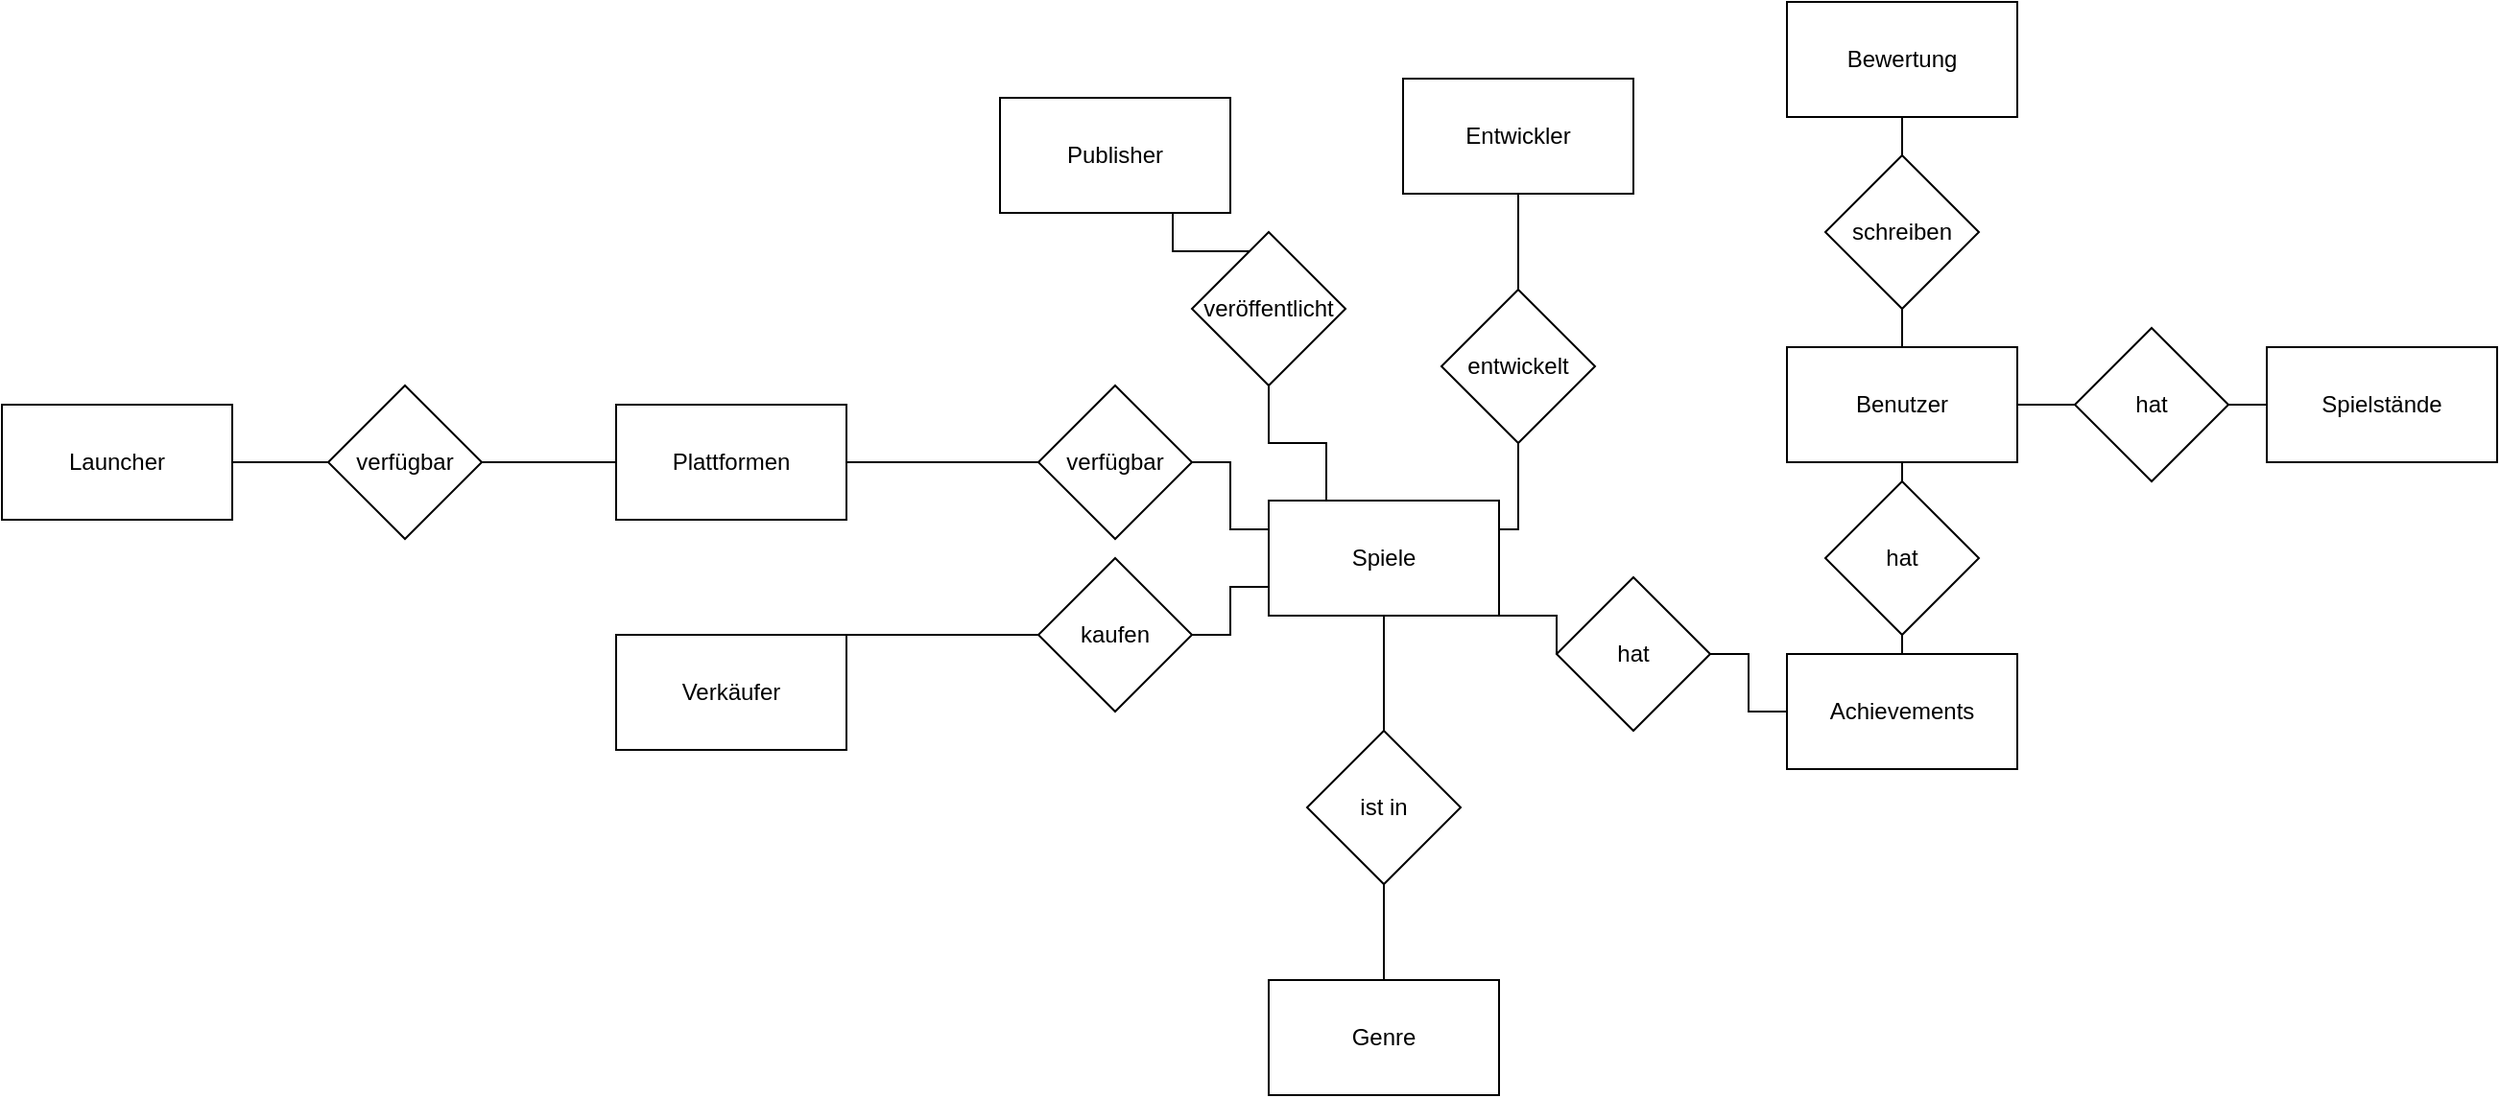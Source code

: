 <mxfile version="24.2.8" type="github">
  <diagram name="Seite-1" id="3Ed0-SD99Jg68NBAZVRs">
    <mxGraphModel dx="2150" dy="1844" grid="1" gridSize="10" guides="1" tooltips="1" connect="1" arrows="1" fold="1" page="1" pageScale="1" pageWidth="827" pageHeight="1169" math="0" shadow="0">
      <root>
        <mxCell id="0" />
        <mxCell id="1" parent="0" />
        <mxCell id="JH0JdN0bpJRm6i2AGFRD-3" style="edgeStyle=orthogonalEdgeStyle;rounded=0;orthogonalLoop=1;jettySize=auto;html=1;exitX=1;exitY=1;exitDx=0;exitDy=0;entryX=0;entryY=0.5;entryDx=0;entryDy=0;endArrow=none;endFill=0;" edge="1" parent="1" source="zY_2zvcs_w1np9knwVuP-1" target="JH0JdN0bpJRm6i2AGFRD-1">
          <mxGeometry relative="1" as="geometry" />
        </mxCell>
        <mxCell id="JH0JdN0bpJRm6i2AGFRD-17" style="edgeStyle=orthogonalEdgeStyle;rounded=0;orthogonalLoop=1;jettySize=auto;html=1;exitX=1;exitY=0.25;exitDx=0;exitDy=0;entryX=0.5;entryY=1;entryDx=0;entryDy=0;endArrow=none;endFill=0;" edge="1" parent="1" source="zY_2zvcs_w1np9knwVuP-1" target="JH0JdN0bpJRm6i2AGFRD-16">
          <mxGeometry relative="1" as="geometry">
            <Array as="points">
              <mxPoint x="340" y="255" />
            </Array>
          </mxGeometry>
        </mxCell>
        <mxCell id="zY_2zvcs_w1np9knwVuP-1" value="&lt;div&gt;Spiele&lt;/div&gt;" style="rounded=0;whiteSpace=wrap;html=1;" parent="1" vertex="1">
          <mxGeometry x="210" y="240" width="120" height="60" as="geometry" />
        </mxCell>
        <mxCell id="zY_2zvcs_w1np9knwVuP-2" value="&lt;div&gt;Entwickler&lt;/div&gt;" style="rounded=0;whiteSpace=wrap;html=1;" parent="1" vertex="1">
          <mxGeometry x="280" y="20" width="120" height="60" as="geometry" />
        </mxCell>
        <mxCell id="zY_2zvcs_w1np9knwVuP-3" value="&lt;div&gt;Plattformen&lt;/div&gt;" style="rounded=0;whiteSpace=wrap;html=1;" parent="1" vertex="1">
          <mxGeometry x="-130" y="190" width="120" height="60" as="geometry" />
        </mxCell>
        <mxCell id="zY_2zvcs_w1np9knwVuP-4" value="&lt;div&gt;Launcher&lt;/div&gt;" style="rounded=0;whiteSpace=wrap;html=1;" parent="1" vertex="1">
          <mxGeometry x="-450" y="190" width="120" height="60" as="geometry" />
        </mxCell>
        <mxCell id="zY_2zvcs_w1np9knwVuP-5" value="Benutzer" style="rounded=0;whiteSpace=wrap;html=1;" parent="1" vertex="1">
          <mxGeometry x="480" y="160" width="120" height="60" as="geometry" />
        </mxCell>
        <mxCell id="zY_2zvcs_w1np9knwVuP-6" value="Bewertung" style="rounded=0;whiteSpace=wrap;html=1;" parent="1" vertex="1">
          <mxGeometry x="480" y="-20" width="120" height="60" as="geometry" />
        </mxCell>
        <mxCell id="zY_2zvcs_w1np9knwVuP-7" value="Spielstände" style="rounded=0;whiteSpace=wrap;html=1;" parent="1" vertex="1">
          <mxGeometry x="730" y="160" width="120" height="60" as="geometry" />
        </mxCell>
        <mxCell id="JH0JdN0bpJRm6i2AGFRD-22" style="edgeStyle=orthogonalEdgeStyle;rounded=0;orthogonalLoop=1;jettySize=auto;html=1;exitX=0.75;exitY=1;exitDx=0;exitDy=0;entryX=0.5;entryY=0;entryDx=0;entryDy=0;endArrow=none;endFill=0;" edge="1" parent="1" source="zY_2zvcs_w1np9knwVuP-8" target="JH0JdN0bpJRm6i2AGFRD-19">
          <mxGeometry relative="1" as="geometry" />
        </mxCell>
        <mxCell id="zY_2zvcs_w1np9knwVuP-8" value="Publisher" style="rounded=0;whiteSpace=wrap;html=1;" parent="1" vertex="1">
          <mxGeometry x="70" y="30" width="120" height="60" as="geometry" />
        </mxCell>
        <mxCell id="zY_2zvcs_w1np9knwVuP-9" value="Achievements" style="rounded=0;whiteSpace=wrap;html=1;" parent="1" vertex="1">
          <mxGeometry x="480" y="320" width="120" height="60" as="geometry" />
        </mxCell>
        <mxCell id="zY_2zvcs_w1np9knwVuP-10" value="Verkäufer" style="rounded=0;whiteSpace=wrap;html=1;" parent="1" vertex="1">
          <mxGeometry x="-130" y="310" width="120" height="60" as="geometry" />
        </mxCell>
        <mxCell id="zY_2zvcs_w1np9knwVuP-11" value="Genre" style="rounded=0;whiteSpace=wrap;html=1;" parent="1" vertex="1">
          <mxGeometry x="210" y="490" width="120" height="60" as="geometry" />
        </mxCell>
        <mxCell id="JH0JdN0bpJRm6i2AGFRD-2" style="edgeStyle=orthogonalEdgeStyle;rounded=0;orthogonalLoop=1;jettySize=auto;html=1;exitX=1;exitY=0.5;exitDx=0;exitDy=0;entryX=0;entryY=0.5;entryDx=0;entryDy=0;curved=0;endArrow=none;endFill=0;" edge="1" parent="1" source="JH0JdN0bpJRm6i2AGFRD-1" target="zY_2zvcs_w1np9knwVuP-9">
          <mxGeometry relative="1" as="geometry" />
        </mxCell>
        <mxCell id="JH0JdN0bpJRm6i2AGFRD-1" value="hat" style="rhombus;whiteSpace=wrap;html=1;" vertex="1" parent="1">
          <mxGeometry x="360" y="280" width="80" height="80" as="geometry" />
        </mxCell>
        <mxCell id="JH0JdN0bpJRm6i2AGFRD-5" style="edgeStyle=orthogonalEdgeStyle;rounded=0;orthogonalLoop=1;jettySize=auto;html=1;exitX=0.5;exitY=0;exitDx=0;exitDy=0;entryX=0.5;entryY=1;entryDx=0;entryDy=0;endArrow=none;endFill=0;" edge="1" parent="1" source="JH0JdN0bpJRm6i2AGFRD-4" target="zY_2zvcs_w1np9knwVuP-1">
          <mxGeometry relative="1" as="geometry" />
        </mxCell>
        <mxCell id="JH0JdN0bpJRm6i2AGFRD-4" value="ist in" style="rhombus;whiteSpace=wrap;html=1;" vertex="1" parent="1">
          <mxGeometry x="230" y="360" width="80" height="80" as="geometry" />
        </mxCell>
        <mxCell id="JH0JdN0bpJRm6i2AGFRD-6" style="edgeStyle=orthogonalEdgeStyle;rounded=0;orthogonalLoop=1;jettySize=auto;html=1;exitX=0.5;exitY=1;exitDx=0;exitDy=0;entryX=0.5;entryY=0;entryDx=0;entryDy=0;endArrow=none;endFill=0;" edge="1" parent="1" source="JH0JdN0bpJRm6i2AGFRD-4" target="zY_2zvcs_w1np9knwVuP-11">
          <mxGeometry relative="1" as="geometry">
            <mxPoint x="320" y="460" as="targetPoint" />
          </mxGeometry>
        </mxCell>
        <mxCell id="JH0JdN0bpJRm6i2AGFRD-8" style="edgeStyle=orthogonalEdgeStyle;rounded=0;orthogonalLoop=1;jettySize=auto;html=1;exitX=0;exitY=0.5;exitDx=0;exitDy=0;entryX=1;entryY=0;entryDx=0;entryDy=0;endArrow=none;endFill=0;" edge="1" parent="1" source="JH0JdN0bpJRm6i2AGFRD-7" target="zY_2zvcs_w1np9knwVuP-10">
          <mxGeometry relative="1" as="geometry">
            <Array as="points">
              <mxPoint x="-10" y="310" />
            </Array>
          </mxGeometry>
        </mxCell>
        <mxCell id="JH0JdN0bpJRm6i2AGFRD-9" style="edgeStyle=orthogonalEdgeStyle;rounded=0;orthogonalLoop=1;jettySize=auto;html=1;exitX=1;exitY=0.5;exitDx=0;exitDy=0;entryX=0;entryY=0.75;entryDx=0;entryDy=0;endArrow=none;endFill=0;" edge="1" parent="1" source="JH0JdN0bpJRm6i2AGFRD-7" target="zY_2zvcs_w1np9knwVuP-1">
          <mxGeometry relative="1" as="geometry">
            <Array as="points">
              <mxPoint x="190" y="310" />
              <mxPoint x="190" y="285" />
            </Array>
          </mxGeometry>
        </mxCell>
        <mxCell id="JH0JdN0bpJRm6i2AGFRD-7" value="&lt;div&gt;kaufen&lt;br&gt;&lt;/div&gt;" style="rhombus;whiteSpace=wrap;html=1;" vertex="1" parent="1">
          <mxGeometry x="90" y="270" width="80" height="80" as="geometry" />
        </mxCell>
        <mxCell id="JH0JdN0bpJRm6i2AGFRD-11" style="edgeStyle=orthogonalEdgeStyle;rounded=0;orthogonalLoop=1;jettySize=auto;html=1;exitX=1;exitY=0.5;exitDx=0;exitDy=0;entryX=0;entryY=0.25;entryDx=0;entryDy=0;endArrow=none;endFill=0;" edge="1" parent="1" source="JH0JdN0bpJRm6i2AGFRD-10" target="zY_2zvcs_w1np9knwVuP-1">
          <mxGeometry relative="1" as="geometry" />
        </mxCell>
        <mxCell id="JH0JdN0bpJRm6i2AGFRD-12" style="edgeStyle=orthogonalEdgeStyle;rounded=0;orthogonalLoop=1;jettySize=auto;html=1;exitX=0;exitY=0.5;exitDx=0;exitDy=0;endArrow=none;endFill=0;" edge="1" parent="1" source="JH0JdN0bpJRm6i2AGFRD-10" target="zY_2zvcs_w1np9knwVuP-3">
          <mxGeometry relative="1" as="geometry" />
        </mxCell>
        <mxCell id="JH0JdN0bpJRm6i2AGFRD-10" value="verfügbar" style="rhombus;whiteSpace=wrap;html=1;" vertex="1" parent="1">
          <mxGeometry x="90" y="180" width="80" height="80" as="geometry" />
        </mxCell>
        <mxCell id="JH0JdN0bpJRm6i2AGFRD-14" style="edgeStyle=orthogonalEdgeStyle;rounded=0;orthogonalLoop=1;jettySize=auto;html=1;exitX=1;exitY=0.5;exitDx=0;exitDy=0;endArrow=none;endFill=0;" edge="1" parent="1" source="JH0JdN0bpJRm6i2AGFRD-13" target="zY_2zvcs_w1np9knwVuP-3">
          <mxGeometry relative="1" as="geometry" />
        </mxCell>
        <mxCell id="JH0JdN0bpJRm6i2AGFRD-15" style="edgeStyle=orthogonalEdgeStyle;rounded=0;orthogonalLoop=1;jettySize=auto;html=1;exitX=0;exitY=0.5;exitDx=0;exitDy=0;entryX=1;entryY=0.5;entryDx=0;entryDy=0;endArrow=none;endFill=0;startArrow=none;startFill=0;" edge="1" parent="1" source="JH0JdN0bpJRm6i2AGFRD-13" target="zY_2zvcs_w1np9knwVuP-4">
          <mxGeometry relative="1" as="geometry" />
        </mxCell>
        <mxCell id="JH0JdN0bpJRm6i2AGFRD-13" value="&lt;div&gt;verfügbar&lt;/div&gt;" style="rhombus;whiteSpace=wrap;html=1;" vertex="1" parent="1">
          <mxGeometry x="-280" y="180" width="80" height="80" as="geometry" />
        </mxCell>
        <mxCell id="JH0JdN0bpJRm6i2AGFRD-18" style="edgeStyle=orthogonalEdgeStyle;rounded=0;orthogonalLoop=1;jettySize=auto;html=1;exitX=0.5;exitY=0;exitDx=0;exitDy=0;entryX=0.5;entryY=1;entryDx=0;entryDy=0;endArrow=none;endFill=0;" edge="1" parent="1" source="JH0JdN0bpJRm6i2AGFRD-16" target="zY_2zvcs_w1np9knwVuP-2">
          <mxGeometry relative="1" as="geometry" />
        </mxCell>
        <mxCell id="JH0JdN0bpJRm6i2AGFRD-16" value="entwickelt" style="rhombus;whiteSpace=wrap;html=1;" vertex="1" parent="1">
          <mxGeometry x="300" y="130" width="80" height="80" as="geometry" />
        </mxCell>
        <mxCell id="JH0JdN0bpJRm6i2AGFRD-21" style="edgeStyle=orthogonalEdgeStyle;rounded=0;orthogonalLoop=1;jettySize=auto;html=1;exitX=0.5;exitY=1;exitDx=0;exitDy=0;entryX=0.25;entryY=0;entryDx=0;entryDy=0;endArrow=none;endFill=0;" edge="1" parent="1" source="JH0JdN0bpJRm6i2AGFRD-19" target="zY_2zvcs_w1np9knwVuP-1">
          <mxGeometry relative="1" as="geometry" />
        </mxCell>
        <mxCell id="JH0JdN0bpJRm6i2AGFRD-19" value="&lt;div&gt;veröffentlicht&lt;/div&gt;" style="rhombus;whiteSpace=wrap;html=1;" vertex="1" parent="1">
          <mxGeometry x="170" y="100" width="80" height="80" as="geometry" />
        </mxCell>
        <mxCell id="JH0JdN0bpJRm6i2AGFRD-25" style="edgeStyle=orthogonalEdgeStyle;rounded=0;orthogonalLoop=1;jettySize=auto;html=1;exitX=1;exitY=0.5;exitDx=0;exitDy=0;entryX=0;entryY=0.5;entryDx=0;entryDy=0;endArrow=none;endFill=0;" edge="1" parent="1" source="JH0JdN0bpJRm6i2AGFRD-24" target="zY_2zvcs_w1np9knwVuP-7">
          <mxGeometry relative="1" as="geometry" />
        </mxCell>
        <mxCell id="JH0JdN0bpJRm6i2AGFRD-26" style="edgeStyle=orthogonalEdgeStyle;rounded=0;orthogonalLoop=1;jettySize=auto;html=1;exitX=0;exitY=0.5;exitDx=0;exitDy=0;entryX=1;entryY=0.5;entryDx=0;entryDy=0;endArrow=none;endFill=0;" edge="1" parent="1" source="JH0JdN0bpJRm6i2AGFRD-24" target="zY_2zvcs_w1np9knwVuP-5">
          <mxGeometry relative="1" as="geometry" />
        </mxCell>
        <mxCell id="JH0JdN0bpJRm6i2AGFRD-24" value="hat" style="rhombus;whiteSpace=wrap;html=1;" vertex="1" parent="1">
          <mxGeometry x="630" y="150" width="80" height="80" as="geometry" />
        </mxCell>
        <mxCell id="JH0JdN0bpJRm6i2AGFRD-28" style="edgeStyle=orthogonalEdgeStyle;rounded=0;orthogonalLoop=1;jettySize=auto;html=1;exitX=0.5;exitY=0;exitDx=0;exitDy=0;entryX=0.5;entryY=1;entryDx=0;entryDy=0;endArrow=none;endFill=0;" edge="1" parent="1" source="JH0JdN0bpJRm6i2AGFRD-27" target="zY_2zvcs_w1np9knwVuP-5">
          <mxGeometry relative="1" as="geometry" />
        </mxCell>
        <mxCell id="JH0JdN0bpJRm6i2AGFRD-29" style="edgeStyle=orthogonalEdgeStyle;rounded=0;orthogonalLoop=1;jettySize=auto;html=1;exitX=0.5;exitY=1;exitDx=0;exitDy=0;entryX=0.5;entryY=0;entryDx=0;entryDy=0;endArrow=none;endFill=0;" edge="1" parent="1" source="JH0JdN0bpJRm6i2AGFRD-27" target="zY_2zvcs_w1np9knwVuP-9">
          <mxGeometry relative="1" as="geometry" />
        </mxCell>
        <mxCell id="JH0JdN0bpJRm6i2AGFRD-27" value="hat" style="rhombus;whiteSpace=wrap;html=1;" vertex="1" parent="1">
          <mxGeometry x="500" y="230" width="80" height="80" as="geometry" />
        </mxCell>
        <mxCell id="JH0JdN0bpJRm6i2AGFRD-31" style="edgeStyle=orthogonalEdgeStyle;rounded=0;orthogonalLoop=1;jettySize=auto;html=1;exitX=0.5;exitY=0;exitDx=0;exitDy=0;entryX=0.5;entryY=1;entryDx=0;entryDy=0;endArrow=none;endFill=0;" edge="1" parent="1" source="JH0JdN0bpJRm6i2AGFRD-30" target="zY_2zvcs_w1np9knwVuP-6">
          <mxGeometry relative="1" as="geometry" />
        </mxCell>
        <mxCell id="JH0JdN0bpJRm6i2AGFRD-32" style="edgeStyle=orthogonalEdgeStyle;rounded=0;orthogonalLoop=1;jettySize=auto;html=1;exitX=0.5;exitY=1;exitDx=0;exitDy=0;entryX=0.5;entryY=0;entryDx=0;entryDy=0;endArrow=none;endFill=0;" edge="1" parent="1" source="JH0JdN0bpJRm6i2AGFRD-30" target="zY_2zvcs_w1np9knwVuP-5">
          <mxGeometry relative="1" as="geometry" />
        </mxCell>
        <mxCell id="JH0JdN0bpJRm6i2AGFRD-30" value="schreiben" style="rhombus;whiteSpace=wrap;html=1;" vertex="1" parent="1">
          <mxGeometry x="500" y="60" width="80" height="80" as="geometry" />
        </mxCell>
      </root>
    </mxGraphModel>
  </diagram>
</mxfile>
